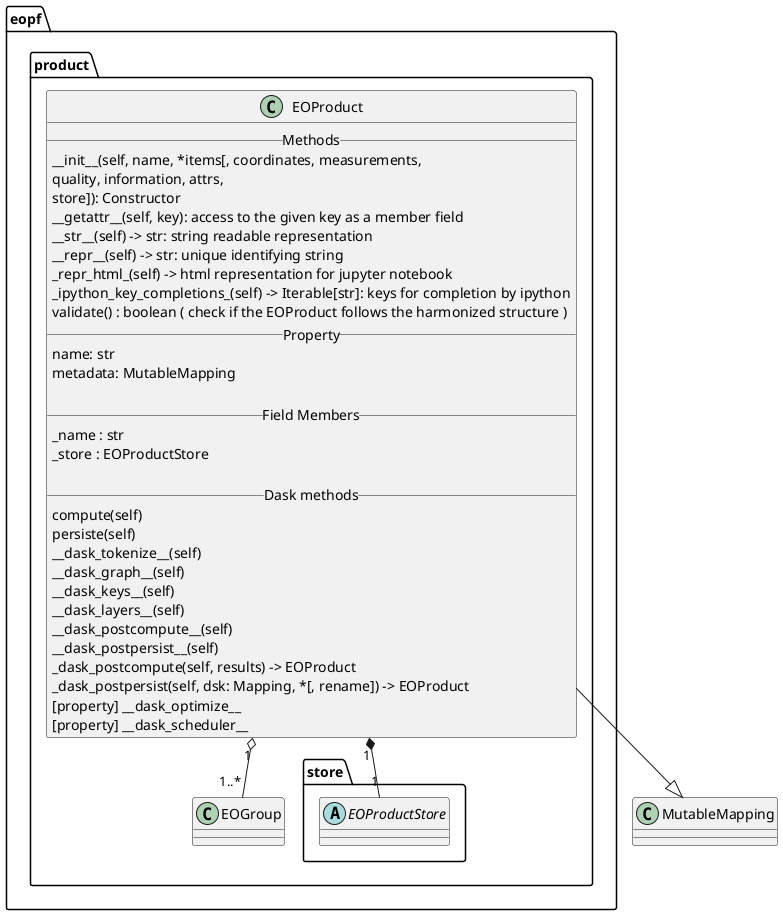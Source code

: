 @startuml
package eopf.product {
    class EOProduct {
        ' EOProduct class shall implement Python magic/dunder methods necessary to emulate MutableMapping[Hashable, Group] type. The (Hashable) 'key' being the name of the group.
        __ Methods __
        __init__(self, name, *items[, coordinates, measurements,
            quality, information, attrs,
            store]): Constructor
        __getattr__(self, key): access to the given key as a member field
        __str__(self) -> str: string readable representation
        __repr__(self) -> str: unique identifying string
        _repr_html_(self) -> html representation for jupyter notebook
        _ipython_key_completions_(self) -> Iterable[str]: keys for completion by ipython
         validate() : boolean ( check if the EOProduct follows the harmonized structure )
        ' REQ-41 add selection rules ( bands , polarization, depending of the sensor)
        __ Property __
        name: str
        metadata: MutableMapping

        __ Field Members __
        _name : str
        _store : EOProductStore

        __ Dask methods __
        compute(self)
        persiste(self)
        __dask_tokenize__(self)
        __dask_graph__(self)
        __dask_keys__(self)
        __dask_layers__(self)
        __dask_postcompute__(self)
        __dask_postpersist__(self)
        _dask_postcompute(self, results) -> EOProduct
        _dask_postpersist(self, dsk: Mapping, *[, rename]) -> EOProduct
        [property] __dask_optimize__
        [property] __dask_scheduler__
    }
    package store {
        abstract EOProductStore
    }
    EOProduct "1" o-- "1..*" EOGroup
}

EOProduct --|> MutableMapping
EOProduct "1" *-- "1" EOProductStore
@enduml
